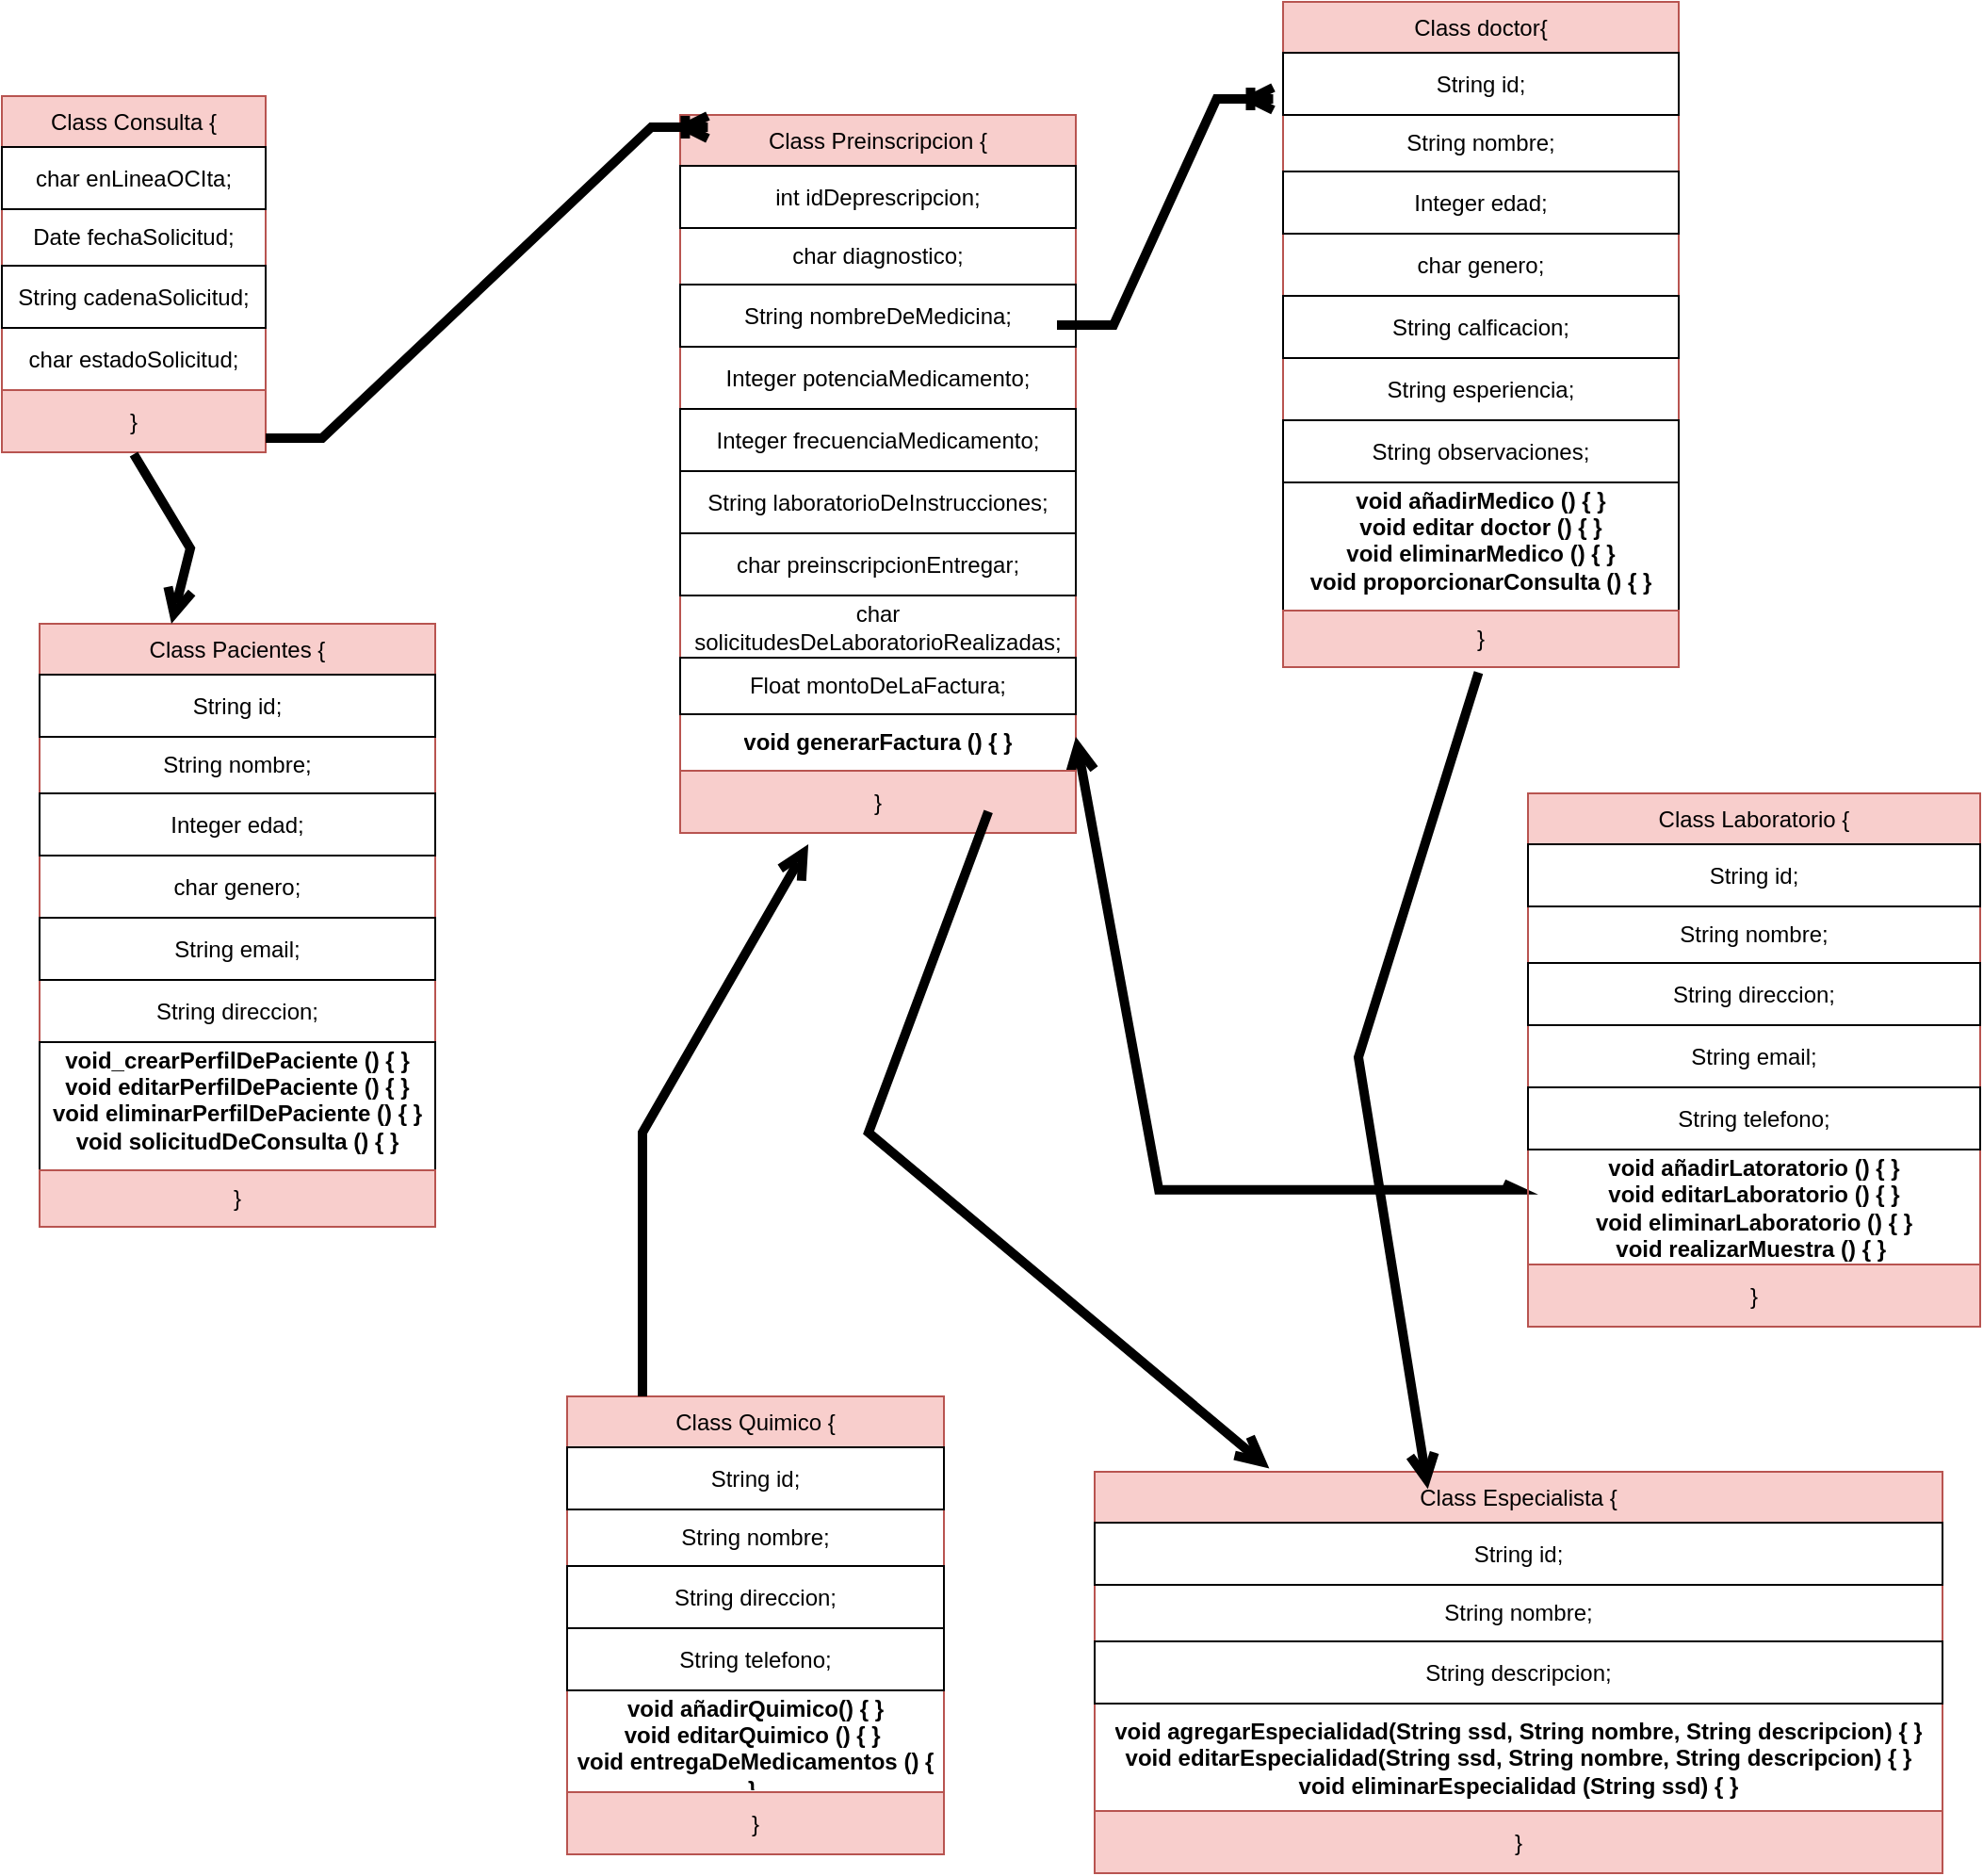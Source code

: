 <mxfile version="24.8.4">
  <diagram name="Página-1" id="dsqpihjnuh--U0toKjZD">
    <mxGraphModel grid="1" page="1" gridSize="10" guides="1" tooltips="1" connect="1" arrows="1" fold="1" pageScale="1" pageWidth="827" pageHeight="1169" math="0" shadow="0">
      <root>
        <mxCell id="0" />
        <mxCell id="1" parent="0" />
        <mxCell id="PgqS84MObvVaGACi2jYz-35" value="Class Consulta {" style="swimlane;fontStyle=0;align=center;verticalAlign=top;childLayout=stackLayout;horizontal=1;startSize=27;horizontalStack=0;resizeParent=1;resizeParentMax=0;resizeLast=0;collapsible=0;marginBottom=0;html=1;whiteSpace=wrap;fillColor=#f8cecc;strokeColor=#b85450;" vertex="1" parent="1">
          <mxGeometry x="-260" y="30" width="140" height="189" as="geometry" />
        </mxCell>
        <mxCell id="PgqS84MObvVaGACi2jYz-38" value="char enLineaOCIta;" style="text;html=1;align=center;verticalAlign=middle;spacingLeft=4;spacingRight=4;overflow=hidden;rotatable=0;points=[[0,0.5],[1,0.5]];portConstraint=eastwest;whiteSpace=wrap;strokeColor=default;" vertex="1" parent="PgqS84MObvVaGACi2jYz-35">
          <mxGeometry y="27" width="140" height="33" as="geometry" />
        </mxCell>
        <mxCell id="PgqS84MObvVaGACi2jYz-40" value="Date fechaSolicitud;" style="text;html=1;align=center;verticalAlign=middle;spacingLeft=4;spacingRight=4;overflow=hidden;rotatable=0;points=[[0,0.5],[1,0.5]];portConstraint=eastwest;whiteSpace=wrap;" vertex="1" parent="PgqS84MObvVaGACi2jYz-35">
          <mxGeometry y="60" width="140" height="30" as="geometry" />
        </mxCell>
        <mxCell id="PgqS84MObvVaGACi2jYz-45" value="String cadenaSolicitud;" style="text;html=1;align=center;verticalAlign=middle;spacingLeft=4;spacingRight=4;overflow=hidden;rotatable=0;points=[[0,0.5],[1,0.5]];portConstraint=eastwest;whiteSpace=wrap;strokeColor=default;" vertex="1" parent="PgqS84MObvVaGACi2jYz-35">
          <mxGeometry y="90" width="140" height="33" as="geometry" />
        </mxCell>
        <mxCell id="PgqS84MObvVaGACi2jYz-46" value="char estadoSolicitud;" style="text;html=1;align=center;verticalAlign=middle;spacingLeft=4;spacingRight=4;overflow=hidden;rotatable=0;points=[[0,0.5],[1,0.5]];portConstraint=eastwest;whiteSpace=wrap;" vertex="1" parent="PgqS84MObvVaGACi2jYz-35">
          <mxGeometry y="123" width="140" height="33" as="geometry" />
        </mxCell>
        <mxCell id="PgqS84MObvVaGACi2jYz-47" value="}" style="text;html=1;strokeColor=#b85450;fillColor=#f8cecc;align=center;verticalAlign=middle;spacingLeft=4;spacingRight=4;overflow=hidden;rotatable=0;points=[[0,0.5],[1,0.5]];portConstraint=eastwest;whiteSpace=wrap;" vertex="1" parent="PgqS84MObvVaGACi2jYz-35">
          <mxGeometry y="156" width="140" height="33" as="geometry" />
        </mxCell>
        <mxCell id="PgqS84MObvVaGACi2jYz-48" value="Class Pacientes {" style="swimlane;fontStyle=0;align=center;verticalAlign=top;childLayout=stackLayout;horizontal=1;startSize=27;horizontalStack=0;resizeParent=1;resizeParentMax=0;resizeLast=0;collapsible=0;marginBottom=0;html=1;whiteSpace=wrap;fillColor=#f8cecc;strokeColor=#b85450;" vertex="1" parent="1">
          <mxGeometry x="-240" y="310" width="210" height="320" as="geometry" />
        </mxCell>
        <mxCell id="PgqS84MObvVaGACi2jYz-49" value="String id;" style="text;html=1;align=center;verticalAlign=middle;spacingLeft=4;spacingRight=4;overflow=hidden;rotatable=0;points=[[0,0.5],[1,0.5]];portConstraint=eastwest;whiteSpace=wrap;strokeColor=default;" vertex="1" parent="PgqS84MObvVaGACi2jYz-48">
          <mxGeometry y="27" width="210" height="33" as="geometry" />
        </mxCell>
        <mxCell id="PgqS84MObvVaGACi2jYz-50" value="String nombre;" style="text;html=1;align=center;verticalAlign=middle;spacingLeft=4;spacingRight=4;overflow=hidden;rotatable=0;points=[[0,0.5],[1,0.5]];portConstraint=eastwest;whiteSpace=wrap;" vertex="1" parent="PgqS84MObvVaGACi2jYz-48">
          <mxGeometry y="60" width="210" height="30" as="geometry" />
        </mxCell>
        <mxCell id="PgqS84MObvVaGACi2jYz-51" value="Integer edad;" style="text;html=1;align=center;verticalAlign=middle;spacingLeft=4;spacingRight=4;overflow=hidden;rotatable=0;points=[[0,0.5],[1,0.5]];portConstraint=eastwest;whiteSpace=wrap;strokeColor=default;" vertex="1" parent="PgqS84MObvVaGACi2jYz-48">
          <mxGeometry y="90" width="210" height="33" as="geometry" />
        </mxCell>
        <mxCell id="PgqS84MObvVaGACi2jYz-52" value="char genero;" style="text;html=1;align=center;verticalAlign=middle;spacingLeft=4;spacingRight=4;overflow=hidden;rotatable=0;points=[[0,0.5],[1,0.5]];portConstraint=eastwest;whiteSpace=wrap;" vertex="1" parent="PgqS84MObvVaGACi2jYz-48">
          <mxGeometry y="123" width="210" height="33" as="geometry" />
        </mxCell>
        <mxCell id="PgqS84MObvVaGACi2jYz-53" value="String email;" style="text;html=1;align=center;verticalAlign=middle;spacingLeft=4;spacingRight=4;overflow=hidden;rotatable=0;points=[[0,0.5],[1,0.5]];portConstraint=eastwest;whiteSpace=wrap;strokeColor=default;" vertex="1" parent="PgqS84MObvVaGACi2jYz-48">
          <mxGeometry y="156" width="210" height="33" as="geometry" />
        </mxCell>
        <mxCell id="PgqS84MObvVaGACi2jYz-54" value="String direccion;" style="text;html=1;align=center;verticalAlign=middle;spacingLeft=4;spacingRight=4;overflow=hidden;rotatable=0;points=[[0,0.5],[1,0.5]];portConstraint=eastwest;whiteSpace=wrap;" vertex="1" parent="PgqS84MObvVaGACi2jYz-48">
          <mxGeometry y="189" width="210" height="33" as="geometry" />
        </mxCell>
        <mxCell id="PgqS84MObvVaGACi2jYz-63" value="&lt;b&gt;void_crearPerfilDePaciente () { }&lt;/b&gt;&lt;div&gt;&lt;b&gt;void editarPerfilDePaciente () { }&lt;/b&gt;&lt;/div&gt;&lt;div&gt;&lt;b&gt;void eliminarPerfilDePaciente () { }&lt;/b&gt;&lt;/div&gt;&lt;div&gt;&lt;b&gt;void solicitudDeConsulta () { }&lt;/b&gt;&lt;/div&gt;&lt;div&gt;&lt;br&gt;&lt;/div&gt;" style="text;html=1;align=center;verticalAlign=middle;spacingLeft=4;spacingRight=4;overflow=hidden;rotatable=0;points=[[0,0.5],[1,0.5]];portConstraint=eastwest;whiteSpace=wrap;strokeColor=default;" vertex="1" parent="PgqS84MObvVaGACi2jYz-48">
          <mxGeometry y="222" width="210" height="68" as="geometry" />
        </mxCell>
        <mxCell id="PgqS84MObvVaGACi2jYz-64" value="}" style="text;html=1;align=center;verticalAlign=middle;spacingLeft=4;spacingRight=4;overflow=hidden;rotatable=0;points=[[0,0.5],[1,0.5]];portConstraint=eastwest;whiteSpace=wrap;strokeColor=#b85450;fillColor=#f8cecc;" vertex="1" parent="PgqS84MObvVaGACi2jYz-48">
          <mxGeometry y="290" width="210" height="30" as="geometry" />
        </mxCell>
        <mxCell id="PgqS84MObvVaGACi2jYz-55" value="Class Preinscripcion {" style="swimlane;fontStyle=0;align=center;verticalAlign=top;childLayout=stackLayout;horizontal=1;startSize=27;horizontalStack=0;resizeParent=1;resizeParentMax=0;resizeLast=0;collapsible=0;marginBottom=0;html=1;whiteSpace=wrap;fillColor=#f8cecc;strokeColor=#b85450;" vertex="1" parent="1">
          <mxGeometry x="100" y="40" width="210" height="381" as="geometry" />
        </mxCell>
        <mxCell id="PgqS84MObvVaGACi2jYz-56" value="int idDeprescripcion;" style="text;html=1;align=center;verticalAlign=middle;spacingLeft=4;spacingRight=4;overflow=hidden;rotatable=0;points=[[0,0.5],[1,0.5]];portConstraint=eastwest;whiteSpace=wrap;strokeColor=default;" vertex="1" parent="PgqS84MObvVaGACi2jYz-55">
          <mxGeometry y="27" width="210" height="33" as="geometry" />
        </mxCell>
        <mxCell id="PgqS84MObvVaGACi2jYz-57" value="char diagnostico;" style="text;html=1;align=center;verticalAlign=middle;spacingLeft=4;spacingRight=4;overflow=hidden;rotatable=0;points=[[0,0.5],[1,0.5]];portConstraint=eastwest;whiteSpace=wrap;" vertex="1" parent="PgqS84MObvVaGACi2jYz-55">
          <mxGeometry y="60" width="210" height="30" as="geometry" />
        </mxCell>
        <mxCell id="PgqS84MObvVaGACi2jYz-58" value="String nombreDeMedicina;" style="text;html=1;align=center;verticalAlign=middle;spacingLeft=4;spacingRight=4;overflow=hidden;rotatable=0;points=[[0,0.5],[1,0.5]];portConstraint=eastwest;whiteSpace=wrap;strokeColor=default;" vertex="1" parent="PgqS84MObvVaGACi2jYz-55">
          <mxGeometry y="90" width="210" height="33" as="geometry" />
        </mxCell>
        <mxCell id="PgqS84MObvVaGACi2jYz-59" value="Integer potenciaMedicamento;" style="text;html=1;align=center;verticalAlign=middle;spacingLeft=4;spacingRight=4;overflow=hidden;rotatable=0;points=[[0,0.5],[1,0.5]];portConstraint=eastwest;whiteSpace=wrap;" vertex="1" parent="PgqS84MObvVaGACi2jYz-55">
          <mxGeometry y="123" width="210" height="33" as="geometry" />
        </mxCell>
        <mxCell id="PgqS84MObvVaGACi2jYz-60" value="Integer frecuenciaMedicamento;" style="text;html=1;align=center;verticalAlign=middle;spacingLeft=4;spacingRight=4;overflow=hidden;rotatable=0;points=[[0,0.5],[1,0.5]];portConstraint=eastwest;whiteSpace=wrap;strokeColor=default;" vertex="1" parent="PgqS84MObvVaGACi2jYz-55">
          <mxGeometry y="156" width="210" height="33" as="geometry" />
        </mxCell>
        <mxCell id="PgqS84MObvVaGACi2jYz-65" value="String laboratorioDeInstrucciones;" style="text;html=1;align=center;verticalAlign=middle;spacingLeft=4;spacingRight=4;overflow=hidden;rotatable=0;points=[[0,0.5],[1,0.5]];portConstraint=eastwest;whiteSpace=wrap;strokeColor=default;" vertex="1" parent="PgqS84MObvVaGACi2jYz-55">
          <mxGeometry y="189" width="210" height="33" as="geometry" />
        </mxCell>
        <mxCell id="PgqS84MObvVaGACi2jYz-66" value="char preinscripcionEntregar;" style="text;html=1;align=center;verticalAlign=middle;spacingLeft=4;spacingRight=4;overflow=hidden;rotatable=0;points=[[0,0.5],[1,0.5]];portConstraint=eastwest;whiteSpace=wrap;strokeColor=default;" vertex="1" parent="PgqS84MObvVaGACi2jYz-55">
          <mxGeometry y="222" width="210" height="33" as="geometry" />
        </mxCell>
        <mxCell id="PgqS84MObvVaGACi2jYz-67" value="char solicitudesDeLaboratorioRealizadas;" style="text;html=1;align=center;verticalAlign=middle;spacingLeft=4;spacingRight=4;overflow=hidden;rotatable=0;points=[[0,0.5],[1,0.5]];portConstraint=eastwest;whiteSpace=wrap;" vertex="1" parent="PgqS84MObvVaGACi2jYz-55">
          <mxGeometry y="255" width="210" height="33" as="geometry" />
        </mxCell>
        <mxCell id="PgqS84MObvVaGACi2jYz-68" value="Float montoDeLaFactura;" style="text;html=1;align=center;verticalAlign=middle;spacingLeft=4;spacingRight=4;overflow=hidden;rotatable=0;points=[[0,0.5],[1,0.5]];portConstraint=eastwest;whiteSpace=wrap;strokeColor=default;" vertex="1" parent="PgqS84MObvVaGACi2jYz-55">
          <mxGeometry y="288" width="210" height="30" as="geometry" />
        </mxCell>
        <mxCell id="PgqS84MObvVaGACi2jYz-69" value="&lt;b&gt;void generarFactura () { }&lt;/b&gt;" style="text;html=1;align=center;verticalAlign=middle;spacingLeft=4;spacingRight=4;overflow=hidden;rotatable=0;points=[[0,0.5],[1,0.5]];portConstraint=eastwest;whiteSpace=wrap;" vertex="1" parent="PgqS84MObvVaGACi2jYz-55">
          <mxGeometry y="318" width="210" height="30" as="geometry" />
        </mxCell>
        <mxCell id="PgqS84MObvVaGACi2jYz-106" value="" style="endArrow=open;startArrow=none;endFill=0;startFill=0;endSize=8;html=1;verticalAlign=bottom;labelBackgroundColor=none;strokeWidth=5;rounded=0;strokeColor=default;exitX=-0.054;exitY=0.297;exitDx=0;exitDy=0;exitPerimeter=0;entryX=1.076;entryY=0.626;entryDx=0;entryDy=0;entryPerimeter=0;" edge="1" parent="PgqS84MObvVaGACi2jYz-55" source="PgqS84MObvVaGACi2jYz-98">
          <mxGeometry width="160" relative="1" as="geometry">
            <mxPoint x="458.84" y="638.567" as="sourcePoint" />
            <mxPoint x="210.0" y="329.998" as="targetPoint" />
            <Array as="points">
              <mxPoint x="444.04" y="570.34" />
              <mxPoint x="254.04" y="570.34" />
            </Array>
          </mxGeometry>
        </mxCell>
        <mxCell id="PgqS84MObvVaGACi2jYz-70" value="}" style="text;html=1;align=center;verticalAlign=middle;spacingLeft=4;spacingRight=4;overflow=hidden;rotatable=0;points=[[0,0.5],[1,0.5]];portConstraint=eastwest;whiteSpace=wrap;strokeColor=#b85450;fillColor=#f8cecc;" vertex="1" parent="PgqS84MObvVaGACi2jYz-55">
          <mxGeometry y="348" width="210" height="33" as="geometry" />
        </mxCell>
        <mxCell id="PgqS84MObvVaGACi2jYz-71" value="Class Quimico {" style="swimlane;fontStyle=0;align=center;verticalAlign=top;childLayout=stackLayout;horizontal=1;startSize=27;horizontalStack=0;resizeParent=1;resizeParentMax=0;resizeLast=0;collapsible=0;marginBottom=0;html=1;whiteSpace=wrap;fillColor=#f8cecc;strokeColor=#b85450;" vertex="1" parent="1">
          <mxGeometry x="40" y="720" width="200" height="243" as="geometry" />
        </mxCell>
        <mxCell id="PgqS84MObvVaGACi2jYz-72" value="String id;" style="text;html=1;align=center;verticalAlign=middle;spacingLeft=4;spacingRight=4;overflow=hidden;rotatable=0;points=[[0,0.5],[1,0.5]];portConstraint=eastwest;whiteSpace=wrap;strokeColor=default;" vertex="1" parent="PgqS84MObvVaGACi2jYz-71">
          <mxGeometry y="27" width="200" height="33" as="geometry" />
        </mxCell>
        <mxCell id="PgqS84MObvVaGACi2jYz-73" value="String nombre;" style="text;html=1;align=center;verticalAlign=middle;spacingLeft=4;spacingRight=4;overflow=hidden;rotatable=0;points=[[0,0.5],[1,0.5]];portConstraint=eastwest;whiteSpace=wrap;" vertex="1" parent="PgqS84MObvVaGACi2jYz-71">
          <mxGeometry y="60" width="200" height="30" as="geometry" />
        </mxCell>
        <mxCell id="PgqS84MObvVaGACi2jYz-74" value="String direccion;" style="text;html=1;align=center;verticalAlign=middle;spacingLeft=4;spacingRight=4;overflow=hidden;rotatable=0;points=[[0,0.5],[1,0.5]];portConstraint=eastwest;whiteSpace=wrap;strokeColor=default;" vertex="1" parent="PgqS84MObvVaGACi2jYz-71">
          <mxGeometry y="90" width="200" height="33" as="geometry" />
        </mxCell>
        <mxCell id="PgqS84MObvVaGACi2jYz-75" value="String telefono;" style="text;html=1;align=center;verticalAlign=middle;spacingLeft=4;spacingRight=4;overflow=hidden;rotatable=0;points=[[0,0.5],[1,0.5]];portConstraint=eastwest;whiteSpace=wrap;strokeColor=default;" vertex="1" parent="PgqS84MObvVaGACi2jYz-71">
          <mxGeometry y="123" width="200" height="33" as="geometry" />
        </mxCell>
        <mxCell id="PgqS84MObvVaGACi2jYz-76" value="&lt;b&gt;void añadirQuimico() { }&lt;/b&gt;&lt;div&gt;&lt;b&gt;void editarQuimico () { }&amp;nbsp;&lt;/b&gt;&lt;/div&gt;&lt;div&gt;&lt;b&gt;void entregaDeMedicamentos () { }&amp;nbsp;&lt;/b&gt;&lt;/div&gt;" style="text;html=1;align=center;verticalAlign=middle;spacingLeft=4;spacingRight=4;overflow=hidden;rotatable=0;points=[[0,0.5],[1,0.5]];portConstraint=eastwest;whiteSpace=wrap;" vertex="1" parent="PgqS84MObvVaGACi2jYz-71">
          <mxGeometry y="156" width="200" height="54" as="geometry" />
        </mxCell>
        <mxCell id="PgqS84MObvVaGACi2jYz-77" value="}" style="text;html=1;align=center;verticalAlign=middle;spacingLeft=4;spacingRight=4;overflow=hidden;rotatable=0;points=[[0,0.5],[1,0.5]];portConstraint=eastwest;whiteSpace=wrap;fillColor=#f8cecc;strokeColor=#b85450;" vertex="1" parent="PgqS84MObvVaGACi2jYz-71">
          <mxGeometry y="210" width="200" height="33" as="geometry" />
        </mxCell>
        <mxCell id="PgqS84MObvVaGACi2jYz-84" value="Class Especialista {" style="swimlane;fontStyle=0;align=center;verticalAlign=top;childLayout=stackLayout;horizontal=1;startSize=27;horizontalStack=0;resizeParent=1;resizeParentMax=0;resizeLast=0;collapsible=0;marginBottom=0;html=1;whiteSpace=wrap;fillColor=#f8cecc;strokeColor=#b85450;" vertex="1" parent="1">
          <mxGeometry x="320" y="760" width="450" height="213" as="geometry" />
        </mxCell>
        <mxCell id="PgqS84MObvVaGACi2jYz-85" value="String id;" style="text;html=1;align=center;verticalAlign=middle;spacingLeft=4;spacingRight=4;overflow=hidden;rotatable=0;points=[[0,0.5],[1,0.5]];portConstraint=eastwest;whiteSpace=wrap;strokeColor=default;" vertex="1" parent="PgqS84MObvVaGACi2jYz-84">
          <mxGeometry y="27" width="450" height="33" as="geometry" />
        </mxCell>
        <mxCell id="PgqS84MObvVaGACi2jYz-86" value="String nombre;" style="text;html=1;align=center;verticalAlign=middle;spacingLeft=4;spacingRight=4;overflow=hidden;rotatable=0;points=[[0,0.5],[1,0.5]];portConstraint=eastwest;whiteSpace=wrap;" vertex="1" parent="PgqS84MObvVaGACi2jYz-84">
          <mxGeometry y="60" width="450" height="30" as="geometry" />
        </mxCell>
        <mxCell id="PgqS84MObvVaGACi2jYz-87" value="String descripcion;" style="text;html=1;align=center;verticalAlign=middle;spacingLeft=4;spacingRight=4;overflow=hidden;rotatable=0;points=[[0,0.5],[1,0.5]];portConstraint=eastwest;whiteSpace=wrap;strokeColor=default;" vertex="1" parent="PgqS84MObvVaGACi2jYz-84">
          <mxGeometry y="90" width="450" height="33" as="geometry" />
        </mxCell>
        <mxCell id="PgqS84MObvVaGACi2jYz-89" value="&lt;b&gt;void agregarEspecialidad(String ssd, String nombre, String descripcion) { }&lt;/b&gt;&lt;div&gt;&lt;b&gt;void editarEspecialidad(String ssd, String nombre, String descripcion) { }&lt;/b&gt;&lt;/div&gt;&lt;div&gt;&lt;b&gt;void eliminarEspecialidad (String ssd) { }&lt;/b&gt;&lt;/div&gt;" style="text;html=1;align=center;verticalAlign=middle;spacingLeft=4;spacingRight=4;overflow=hidden;rotatable=0;points=[[0,0.5],[1,0.5]];portConstraint=eastwest;whiteSpace=wrap;" vertex="1" parent="PgqS84MObvVaGACi2jYz-84">
          <mxGeometry y="123" width="450" height="57" as="geometry" />
        </mxCell>
        <mxCell id="PgqS84MObvVaGACi2jYz-90" value="}" style="text;html=1;align=center;verticalAlign=middle;spacingLeft=4;spacingRight=4;overflow=hidden;rotatable=0;points=[[0,0.5],[1,0.5]];portConstraint=eastwest;whiteSpace=wrap;fillColor=#f8cecc;strokeColor=#b85450;" vertex="1" parent="PgqS84MObvVaGACi2jYz-84">
          <mxGeometry y="180" width="450" height="33" as="geometry" />
        </mxCell>
        <mxCell id="PgqS84MObvVaGACi2jYz-91" value="Class Laboratorio {" style="swimlane;fontStyle=0;align=center;verticalAlign=top;childLayout=stackLayout;horizontal=1;startSize=27;horizontalStack=0;resizeParent=1;resizeParentMax=0;resizeLast=0;collapsible=0;marginBottom=0;html=1;whiteSpace=wrap;fillColor=#f8cecc;strokeColor=#b85450;" vertex="1" parent="1">
          <mxGeometry x="550" y="400" width="240" height="283" as="geometry" />
        </mxCell>
        <mxCell id="PgqS84MObvVaGACi2jYz-92" value="String id;" style="text;html=1;align=center;verticalAlign=middle;spacingLeft=4;spacingRight=4;overflow=hidden;rotatable=0;points=[[0,0.5],[1,0.5]];portConstraint=eastwest;whiteSpace=wrap;strokeColor=default;" vertex="1" parent="PgqS84MObvVaGACi2jYz-91">
          <mxGeometry y="27" width="240" height="33" as="geometry" />
        </mxCell>
        <mxCell id="PgqS84MObvVaGACi2jYz-93" value="String nombre;" style="text;html=1;align=center;verticalAlign=middle;spacingLeft=4;spacingRight=4;overflow=hidden;rotatable=0;points=[[0,0.5],[1,0.5]];portConstraint=eastwest;whiteSpace=wrap;" vertex="1" parent="PgqS84MObvVaGACi2jYz-91">
          <mxGeometry y="60" width="240" height="30" as="geometry" />
        </mxCell>
        <mxCell id="PgqS84MObvVaGACi2jYz-94" value="String direccion;" style="text;html=1;align=center;verticalAlign=middle;spacingLeft=4;spacingRight=4;overflow=hidden;rotatable=0;points=[[0,0.5],[1,0.5]];portConstraint=eastwest;whiteSpace=wrap;strokeColor=default;" vertex="1" parent="PgqS84MObvVaGACi2jYz-91">
          <mxGeometry y="90" width="240" height="33" as="geometry" />
        </mxCell>
        <mxCell id="PgqS84MObvVaGACi2jYz-95" value="String email;" style="text;html=1;align=center;verticalAlign=middle;spacingLeft=4;spacingRight=4;overflow=hidden;rotatable=0;points=[[0,0.5],[1,0.5]];portConstraint=eastwest;whiteSpace=wrap;" vertex="1" parent="PgqS84MObvVaGACi2jYz-91">
          <mxGeometry y="123" width="240" height="33" as="geometry" />
        </mxCell>
        <mxCell id="PgqS84MObvVaGACi2jYz-97" value="String telefono;" style="text;html=1;align=center;verticalAlign=middle;spacingLeft=4;spacingRight=4;overflow=hidden;rotatable=0;points=[[0,0.5],[1,0.5]];portConstraint=eastwest;whiteSpace=wrap;strokeColor=default;" vertex="1" parent="PgqS84MObvVaGACi2jYz-91">
          <mxGeometry y="156" width="240" height="33" as="geometry" />
        </mxCell>
        <mxCell id="PgqS84MObvVaGACi2jYz-98" value="&lt;b&gt;void añadirLatoratorio () { }&lt;/b&gt;&lt;div&gt;&lt;b&gt;void editarLaboratorio () { }&lt;/b&gt;&lt;/div&gt;&lt;div&gt;&lt;b&gt;void eliminarLaboratorio () { }&lt;/b&gt;&lt;/div&gt;&lt;div&gt;&lt;b&gt;void realizarMuestra () { }&amp;nbsp;&lt;/b&gt;&lt;/div&gt;&lt;div&gt;&lt;b&gt;void generarInforme () { }&lt;/b&gt;&lt;/div&gt;" style="text;html=1;align=center;verticalAlign=middle;spacingLeft=4;spacingRight=4;overflow=hidden;rotatable=0;points=[[0,0.5],[1,0.5]];portConstraint=eastwest;whiteSpace=wrap;" vertex="1" parent="PgqS84MObvVaGACi2jYz-91">
          <mxGeometry y="189" width="240" height="61" as="geometry" />
        </mxCell>
        <mxCell id="PgqS84MObvVaGACi2jYz-99" value="}" style="text;html=1;align=center;verticalAlign=middle;spacingLeft=4;spacingRight=4;overflow=hidden;rotatable=0;points=[[0,0.5],[1,0.5]];portConstraint=eastwest;whiteSpace=wrap;strokeColor=#b85450;fillColor=#f8cecc;" vertex="1" parent="PgqS84MObvVaGACi2jYz-91">
          <mxGeometry y="250" width="240" height="33" as="geometry" />
        </mxCell>
        <mxCell id="PgqS84MObvVaGACi2jYz-100" value="" style="edgeStyle=entityRelationEdgeStyle;fontSize=12;html=1;endArrow=ERoneToMany;rounded=0;strokeColor=default;entryX=0.07;entryY=0.017;entryDx=0;entryDy=0;entryPerimeter=0;strokeWidth=5;" edge="1" parent="1" target="PgqS84MObvVaGACi2jYz-55">
          <mxGeometry width="100" height="100" relative="1" as="geometry">
            <mxPoint x="-120" y="211.5" as="sourcePoint" />
            <mxPoint x="80" y="71.5" as="targetPoint" />
            <Array as="points">
              <mxPoint x="-390" y="-198.5" />
              <mxPoint x="-360" y="-178.5" />
            </Array>
          </mxGeometry>
        </mxCell>
        <mxCell id="PgqS84MObvVaGACi2jYz-103" value="" style="endArrow=open;startArrow=none;endFill=0;startFill=0;endSize=8;html=1;verticalAlign=bottom;labelBackgroundColor=none;strokeWidth=5;rounded=0;strokeColor=default;" edge="1" parent="1">
          <mxGeometry width="160" relative="1" as="geometry">
            <mxPoint x="-190" y="220" as="sourcePoint" />
            <mxPoint x="-170" y="310" as="targetPoint" />
            <Array as="points">
              <mxPoint x="-160" y="270" />
            </Array>
          </mxGeometry>
        </mxCell>
        <mxCell id="PgqS84MObvVaGACi2jYz-104" value="" style="endArrow=open;startArrow=none;endFill=0;startFill=0;endSize=8;html=1;verticalAlign=bottom;labelBackgroundColor=none;strokeWidth=5;rounded=0;strokeColor=default;entryX=0.324;entryY=1.182;entryDx=0;entryDy=0;entryPerimeter=0;" edge="1" parent="1" target="PgqS84MObvVaGACi2jYz-70">
          <mxGeometry width="160" relative="1" as="geometry">
            <mxPoint x="80" y="720" as="sourcePoint" />
            <mxPoint x="150" y="460" as="targetPoint" />
            <Array as="points">
              <mxPoint x="80" y="580" />
            </Array>
          </mxGeometry>
        </mxCell>
        <mxCell id="PgqS84MObvVaGACi2jYz-105" value="" style="endArrow=open;startArrow=none;endFill=0;startFill=0;endSize=8;html=1;verticalAlign=bottom;labelBackgroundColor=none;strokeWidth=5;rounded=0;strokeColor=default;exitX=0.779;exitY=0.657;exitDx=0;exitDy=0;exitPerimeter=0;entryX=0.206;entryY=-0.008;entryDx=0;entryDy=0;entryPerimeter=0;" edge="1" parent="1" source="PgqS84MObvVaGACi2jYz-70" target="PgqS84MObvVaGACi2jYz-84">
          <mxGeometry width="160" relative="1" as="geometry">
            <mxPoint x="260" y="470" as="sourcePoint" />
            <mxPoint x="350" y="670" as="targetPoint" />
            <Array as="points">
              <mxPoint x="200" y="580" />
            </Array>
          </mxGeometry>
        </mxCell>
        <mxCell id="PgqS84MObvVaGACi2jYz-120" value="Class doctor{" style="swimlane;fontStyle=0;align=center;verticalAlign=top;childLayout=stackLayout;horizontal=1;startSize=27;horizontalStack=0;resizeParent=1;resizeParentMax=0;resizeLast=0;collapsible=0;marginBottom=0;html=1;whiteSpace=wrap;fillColor=#f8cecc;strokeColor=#b85450;" vertex="1" parent="1">
          <mxGeometry x="420" y="-20" width="210" height="353" as="geometry" />
        </mxCell>
        <mxCell id="PgqS84MObvVaGACi2jYz-121" value="String id;" style="text;html=1;align=center;verticalAlign=middle;spacingLeft=4;spacingRight=4;overflow=hidden;rotatable=0;points=[[0,0.5],[1,0.5]];portConstraint=eastwest;whiteSpace=wrap;strokeColor=default;" vertex="1" parent="PgqS84MObvVaGACi2jYz-120">
          <mxGeometry y="27" width="210" height="33" as="geometry" />
        </mxCell>
        <mxCell id="PgqS84MObvVaGACi2jYz-122" value="String nombre;" style="text;html=1;align=center;verticalAlign=middle;spacingLeft=4;spacingRight=4;overflow=hidden;rotatable=0;points=[[0,0.5],[1,0.5]];portConstraint=eastwest;whiteSpace=wrap;" vertex="1" parent="PgqS84MObvVaGACi2jYz-120">
          <mxGeometry y="60" width="210" height="30" as="geometry" />
        </mxCell>
        <mxCell id="PgqS84MObvVaGACi2jYz-123" value="Integer edad;" style="text;html=1;align=center;verticalAlign=middle;spacingLeft=4;spacingRight=4;overflow=hidden;rotatable=0;points=[[0,0.5],[1,0.5]];portConstraint=eastwest;whiteSpace=wrap;strokeColor=default;" vertex="1" parent="PgqS84MObvVaGACi2jYz-120">
          <mxGeometry y="90" width="210" height="33" as="geometry" />
        </mxCell>
        <mxCell id="PgqS84MObvVaGACi2jYz-124" value="char genero;" style="text;html=1;align=center;verticalAlign=middle;spacingLeft=4;spacingRight=4;overflow=hidden;rotatable=0;points=[[0,0.5],[1,0.5]];portConstraint=eastwest;whiteSpace=wrap;" vertex="1" parent="PgqS84MObvVaGACi2jYz-120">
          <mxGeometry y="123" width="210" height="33" as="geometry" />
        </mxCell>
        <mxCell id="PgqS84MObvVaGACi2jYz-125" value="String calficacion;" style="text;html=1;align=center;verticalAlign=middle;spacingLeft=4;spacingRight=4;overflow=hidden;rotatable=0;points=[[0,0.5],[1,0.5]];portConstraint=eastwest;whiteSpace=wrap;strokeColor=default;" vertex="1" parent="PgqS84MObvVaGACi2jYz-120">
          <mxGeometry y="156" width="210" height="33" as="geometry" />
        </mxCell>
        <mxCell id="PgqS84MObvVaGACi2jYz-126" value="String esperiencia;" style="text;html=1;align=center;verticalAlign=middle;spacingLeft=4;spacingRight=4;overflow=hidden;rotatable=0;points=[[0,0.5],[1,0.5]];portConstraint=eastwest;whiteSpace=wrap;" vertex="1" parent="PgqS84MObvVaGACi2jYz-120">
          <mxGeometry y="189" width="210" height="33" as="geometry" />
        </mxCell>
        <mxCell id="PgqS84MObvVaGACi2jYz-61" value="String observaciones;" style="text;html=1;align=center;verticalAlign=middle;spacingLeft=4;spacingRight=4;overflow=hidden;rotatable=0;points=[[0,0.5],[1,0.5]];portConstraint=eastwest;whiteSpace=wrap;strokeColor=default;" vertex="1" parent="PgqS84MObvVaGACi2jYz-120">
          <mxGeometry y="222" width="210" height="33" as="geometry" />
        </mxCell>
        <mxCell id="PgqS84MObvVaGACi2jYz-127" value="&lt;b&gt;void añadirMedico () { }&lt;/b&gt;&lt;div&gt;&lt;b&gt;void editar doctor () { }&lt;/b&gt;&lt;/div&gt;&lt;div&gt;&lt;b&gt;void eliminarMedico () { }&lt;/b&gt;&lt;/div&gt;&lt;div&gt;&lt;b&gt;void proporcionarConsulta () { }&lt;/b&gt;&lt;/div&gt;&lt;div&gt;&lt;br&gt;&lt;/div&gt;" style="text;html=1;align=center;verticalAlign=middle;spacingLeft=4;spacingRight=4;overflow=hidden;rotatable=0;points=[[0,0.5],[1,0.5]];portConstraint=eastwest;whiteSpace=wrap;strokeColor=default;" vertex="1" parent="PgqS84MObvVaGACi2jYz-120">
          <mxGeometry y="255" width="210" height="68" as="geometry" />
        </mxCell>
        <mxCell id="PgqS84MObvVaGACi2jYz-128" value="}" style="text;html=1;align=center;verticalAlign=middle;spacingLeft=4;spacingRight=4;overflow=hidden;rotatable=0;points=[[0,0.5],[1,0.5]];portConstraint=eastwest;whiteSpace=wrap;strokeColor=#b85450;fillColor=#f8cecc;" vertex="1" parent="PgqS84MObvVaGACi2jYz-120">
          <mxGeometry y="323" width="210" height="30" as="geometry" />
        </mxCell>
        <mxCell id="PgqS84MObvVaGACi2jYz-130" value="" style="endArrow=open;startArrow=none;endFill=0;startFill=0;endSize=8;html=1;verticalAlign=bottom;labelBackgroundColor=none;strokeWidth=5;rounded=0;strokeColor=default;exitX=0.494;exitY=1.096;exitDx=0;exitDy=0;exitPerimeter=0;entryX=0.393;entryY=0.043;entryDx=0;entryDy=0;entryPerimeter=0;" edge="1" parent="1" source="PgqS84MObvVaGACi2jYz-128" target="PgqS84MObvVaGACi2jYz-84">
          <mxGeometry width="160" relative="1" as="geometry">
            <mxPoint x="937" y="510" as="sourcePoint" />
            <mxPoint x="490" y="740" as="targetPoint" />
            <Array as="points">
              <mxPoint x="460" y="540" />
            </Array>
          </mxGeometry>
        </mxCell>
        <mxCell id="PgqS84MObvVaGACi2jYz-131" value="" style="edgeStyle=entityRelationEdgeStyle;fontSize=12;html=1;endArrow=ERoneToMany;rounded=0;strokeColor=default;strokeWidth=5;entryX=-0.025;entryY=-0.285;entryDx=0;entryDy=0;entryPerimeter=0;" edge="1" parent="1" target="PgqS84MObvVaGACi2jYz-122">
          <mxGeometry width="100" height="100" relative="1" as="geometry">
            <mxPoint x="300" y="151.5" as="sourcePoint" />
            <mxPoint x="450" y="60" as="targetPoint" />
            <Array as="points">
              <mxPoint x="30" y="-258.5" />
              <mxPoint x="430" y="120" />
              <mxPoint x="60" y="-238.5" />
            </Array>
          </mxGeometry>
        </mxCell>
      </root>
    </mxGraphModel>
  </diagram>
</mxfile>
